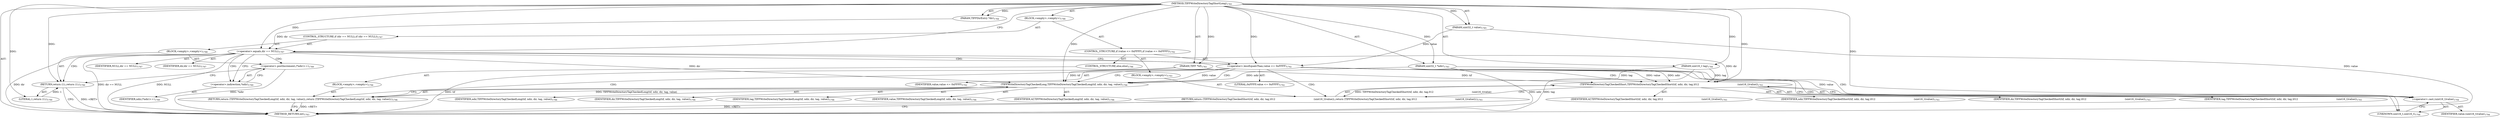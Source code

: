 digraph "TIFFWriteDirectoryTagShortLong" {  
"68732" [label = <(METHOD,TIFFWriteDirectoryTagShortLong)<SUB>1783</SUB>> ]
"68733" [label = <(PARAM,TIFF *tif)<SUB>1783</SUB>> ]
"68734" [label = <(PARAM,uint32_t *ndir)<SUB>1783</SUB>> ]
"68735" [label = <(PARAM,TIFFDirEntry *dir)<SUB>1784</SUB>> ]
"68736" [label = <(PARAM,uint16_t tag)<SUB>1784</SUB>> ]
"68737" [label = <(PARAM,uint32_t value)<SUB>1785</SUB>> ]
"68738" [label = <(BLOCK,&lt;empty&gt;,&lt;empty&gt;)<SUB>1786</SUB>> ]
"68739" [label = <(CONTROL_STRUCTURE,if (dir == NULL),if (dir == NULL))<SUB>1787</SUB>> ]
"68740" [label = <(&lt;operator&gt;.equals,dir == NULL)<SUB>1787</SUB>> ]
"68741" [label = <(IDENTIFIER,dir,dir == NULL)<SUB>1787</SUB>> ]
"68742" [label = <(IDENTIFIER,NULL,dir == NULL)<SUB>1787</SUB>> ]
"68743" [label = <(BLOCK,&lt;empty&gt;,&lt;empty&gt;)<SUB>1788</SUB>> ]
"68744" [label = <(&lt;operator&gt;.postIncrement,(*ndir)++)<SUB>1789</SUB>> ]
"68745" [label = <(&lt;operator&gt;.indirection,*ndir)<SUB>1789</SUB>> ]
"68746" [label = <(IDENTIFIER,ndir,(*ndir)++)<SUB>1789</SUB>> ]
"68747" [label = <(RETURN,return (1);,return (1);)<SUB>1790</SUB>> ]
"68748" [label = <(LITERAL,1,return (1);)<SUB>1790</SUB>> ]
"68749" [label = <(CONTROL_STRUCTURE,if (value &lt;= 0xFFFF),if (value &lt;= 0xFFFF))<SUB>1792</SUB>> ]
"68750" [label = <(&lt;operator&gt;.lessEqualsThan,value &lt;= 0xFFFF)<SUB>1792</SUB>> ]
"68751" [label = <(IDENTIFIER,value,value &lt;= 0xFFFF)<SUB>1792</SUB>> ]
"68752" [label = <(LITERAL,0xFFFF,value &lt;= 0xFFFF)<SUB>1792</SUB>> ]
"68753" [label = <(BLOCK,&lt;empty&gt;,&lt;empty&gt;)<SUB>1793</SUB>> ]
"68754" [label = <(RETURN,return (TIFFWriteDirectoryTagCheckedShort(tif, ndir, dir, tag,\012                                                  (uint16_t)value));,return (TIFFWriteDirectoryTagCheckedShort(tif, ndir, dir, tag,\012                                                  (uint16_t)value));)<SUB>1793</SUB>> ]
"68755" [label = <(TIFFWriteDirectoryTagCheckedShort,TIFFWriteDirectoryTagCheckedShort(tif, ndir, dir, tag,\012                                                  (uint16_t)value))<SUB>1793</SUB>> ]
"68756" [label = <(IDENTIFIER,tif,TIFFWriteDirectoryTagCheckedShort(tif, ndir, dir, tag,\012                                                  (uint16_t)value))<SUB>1793</SUB>> ]
"68757" [label = <(IDENTIFIER,ndir,TIFFWriteDirectoryTagCheckedShort(tif, ndir, dir, tag,\012                                                  (uint16_t)value))<SUB>1793</SUB>> ]
"68758" [label = <(IDENTIFIER,dir,TIFFWriteDirectoryTagCheckedShort(tif, ndir, dir, tag,\012                                                  (uint16_t)value))<SUB>1793</SUB>> ]
"68759" [label = <(IDENTIFIER,tag,TIFFWriteDirectoryTagCheckedShort(tif, ndir, dir, tag,\012                                                  (uint16_t)value))<SUB>1793</SUB>> ]
"68760" [label = <(&lt;operator&gt;.cast,(uint16_t)value)<SUB>1794</SUB>> ]
"68761" [label = <(UNKNOWN,uint16_t,uint16_t)<SUB>1794</SUB>> ]
"68762" [label = <(IDENTIFIER,value,(uint16_t)value)<SUB>1794</SUB>> ]
"68763" [label = <(CONTROL_STRUCTURE,else,else)<SUB>1796</SUB>> ]
"68764" [label = <(BLOCK,&lt;empty&gt;,&lt;empty&gt;)<SUB>1796</SUB>> ]
"68765" [label = <(RETURN,return (TIFFWriteDirectoryTagCheckedLong(tif, ndir, dir, tag, value));,return (TIFFWriteDirectoryTagCheckedLong(tif, ndir, dir, tag, value));)<SUB>1796</SUB>> ]
"68766" [label = <(TIFFWriteDirectoryTagCheckedLong,TIFFWriteDirectoryTagCheckedLong(tif, ndir, dir, tag, value))<SUB>1796</SUB>> ]
"68767" [label = <(IDENTIFIER,tif,TIFFWriteDirectoryTagCheckedLong(tif, ndir, dir, tag, value))<SUB>1796</SUB>> ]
"68768" [label = <(IDENTIFIER,ndir,TIFFWriteDirectoryTagCheckedLong(tif, ndir, dir, tag, value))<SUB>1796</SUB>> ]
"68769" [label = <(IDENTIFIER,dir,TIFFWriteDirectoryTagCheckedLong(tif, ndir, dir, tag, value))<SUB>1796</SUB>> ]
"68770" [label = <(IDENTIFIER,tag,TIFFWriteDirectoryTagCheckedLong(tif, ndir, dir, tag, value))<SUB>1796</SUB>> ]
"68771" [label = <(IDENTIFIER,value,TIFFWriteDirectoryTagCheckedLong(tif, ndir, dir, tag, value))<SUB>1796</SUB>> ]
"68772" [label = <(METHOD_RETURN,int)<SUB>1783</SUB>> ]
  "68732" -> "68733"  [ label = "AST: "] 
  "68732" -> "68734"  [ label = "AST: "] 
  "68732" -> "68735"  [ label = "AST: "] 
  "68732" -> "68736"  [ label = "AST: "] 
  "68732" -> "68737"  [ label = "AST: "] 
  "68732" -> "68738"  [ label = "AST: "] 
  "68732" -> "68772"  [ label = "AST: "] 
  "68738" -> "68739"  [ label = "AST: "] 
  "68738" -> "68749"  [ label = "AST: "] 
  "68739" -> "68740"  [ label = "AST: "] 
  "68739" -> "68743"  [ label = "AST: "] 
  "68740" -> "68741"  [ label = "AST: "] 
  "68740" -> "68742"  [ label = "AST: "] 
  "68743" -> "68744"  [ label = "AST: "] 
  "68743" -> "68747"  [ label = "AST: "] 
  "68744" -> "68745"  [ label = "AST: "] 
  "68745" -> "68746"  [ label = "AST: "] 
  "68747" -> "68748"  [ label = "AST: "] 
  "68749" -> "68750"  [ label = "AST: "] 
  "68749" -> "68753"  [ label = "AST: "] 
  "68749" -> "68763"  [ label = "AST: "] 
  "68750" -> "68751"  [ label = "AST: "] 
  "68750" -> "68752"  [ label = "AST: "] 
  "68753" -> "68754"  [ label = "AST: "] 
  "68754" -> "68755"  [ label = "AST: "] 
  "68755" -> "68756"  [ label = "AST: "] 
  "68755" -> "68757"  [ label = "AST: "] 
  "68755" -> "68758"  [ label = "AST: "] 
  "68755" -> "68759"  [ label = "AST: "] 
  "68755" -> "68760"  [ label = "AST: "] 
  "68760" -> "68761"  [ label = "AST: "] 
  "68760" -> "68762"  [ label = "AST: "] 
  "68763" -> "68764"  [ label = "AST: "] 
  "68764" -> "68765"  [ label = "AST: "] 
  "68765" -> "68766"  [ label = "AST: "] 
  "68766" -> "68767"  [ label = "AST: "] 
  "68766" -> "68768"  [ label = "AST: "] 
  "68766" -> "68769"  [ label = "AST: "] 
  "68766" -> "68770"  [ label = "AST: "] 
  "68766" -> "68771"  [ label = "AST: "] 
  "68740" -> "68745"  [ label = "CFG: "] 
  "68740" -> "68750"  [ label = "CFG: "] 
  "68750" -> "68761"  [ label = "CFG: "] 
  "68750" -> "68766"  [ label = "CFG: "] 
  "68744" -> "68747"  [ label = "CFG: "] 
  "68747" -> "68772"  [ label = "CFG: "] 
  "68754" -> "68772"  [ label = "CFG: "] 
  "68745" -> "68744"  [ label = "CFG: "] 
  "68755" -> "68754"  [ label = "CFG: "] 
  "68765" -> "68772"  [ label = "CFG: "] 
  "68760" -> "68755"  [ label = "CFG: "] 
  "68766" -> "68765"  [ label = "CFG: "] 
  "68761" -> "68760"  [ label = "CFG: "] 
  "68732" -> "68740"  [ label = "CFG: "] 
  "68754" -> "68772"  [ label = "DDG: &lt;RET&gt;"] 
  "68765" -> "68772"  [ label = "DDG: &lt;RET&gt;"] 
  "68747" -> "68772"  [ label = "DDG: &lt;RET&gt;"] 
  "68733" -> "68772"  [ label = "DDG: tif"] 
  "68734" -> "68772"  [ label = "DDG: ndir"] 
  "68736" -> "68772"  [ label = "DDG: tag"] 
  "68737" -> "68772"  [ label = "DDG: value"] 
  "68740" -> "68772"  [ label = "DDG: dir"] 
  "68740" -> "68772"  [ label = "DDG: dir == NULL"] 
  "68744" -> "68772"  [ label = "DDG: *ndir"] 
  "68740" -> "68772"  [ label = "DDG: NULL"] 
  "68732" -> "68733"  [ label = "DDG: "] 
  "68732" -> "68734"  [ label = "DDG: "] 
  "68732" -> "68735"  [ label = "DDG: "] 
  "68732" -> "68736"  [ label = "DDG: "] 
  "68732" -> "68737"  [ label = "DDG: "] 
  "68735" -> "68740"  [ label = "DDG: dir"] 
  "68732" -> "68740"  [ label = "DDG: "] 
  "68748" -> "68747"  [ label = "DDG: 1"] 
  "68732" -> "68747"  [ label = "DDG: "] 
  "68737" -> "68750"  [ label = "DDG: value"] 
  "68732" -> "68750"  [ label = "DDG: "] 
  "68755" -> "68754"  [ label = "DDG: TIFFWriteDirectoryTagCheckedShort(tif, ndir, dir, tag,\012                                                  (uint16_t)value)"] 
  "68732" -> "68748"  [ label = "DDG: "] 
  "68766" -> "68765"  [ label = "DDG: TIFFWriteDirectoryTagCheckedLong(tif, ndir, dir, tag, value)"] 
  "68733" -> "68755"  [ label = "DDG: tif"] 
  "68732" -> "68755"  [ label = "DDG: "] 
  "68734" -> "68755"  [ label = "DDG: ndir"] 
  "68740" -> "68755"  [ label = "DDG: dir"] 
  "68736" -> "68755"  [ label = "DDG: tag"] 
  "68750" -> "68755"  [ label = "DDG: value"] 
  "68750" -> "68760"  [ label = "DDG: value"] 
  "68732" -> "68760"  [ label = "DDG: "] 
  "68733" -> "68766"  [ label = "DDG: tif"] 
  "68732" -> "68766"  [ label = "DDG: "] 
  "68734" -> "68766"  [ label = "DDG: ndir"] 
  "68740" -> "68766"  [ label = "DDG: dir"] 
  "68736" -> "68766"  [ label = "DDG: tag"] 
  "68750" -> "68766"  [ label = "DDG: value"] 
  "68740" -> "68750"  [ label = "CDG: "] 
  "68740" -> "68745"  [ label = "CDG: "] 
  "68740" -> "68744"  [ label = "CDG: "] 
  "68740" -> "68747"  [ label = "CDG: "] 
  "68750" -> "68761"  [ label = "CDG: "] 
  "68750" -> "68754"  [ label = "CDG: "] 
  "68750" -> "68760"  [ label = "CDG: "] 
  "68750" -> "68765"  [ label = "CDG: "] 
  "68750" -> "68766"  [ label = "CDG: "] 
  "68750" -> "68755"  [ label = "CDG: "] 
}
